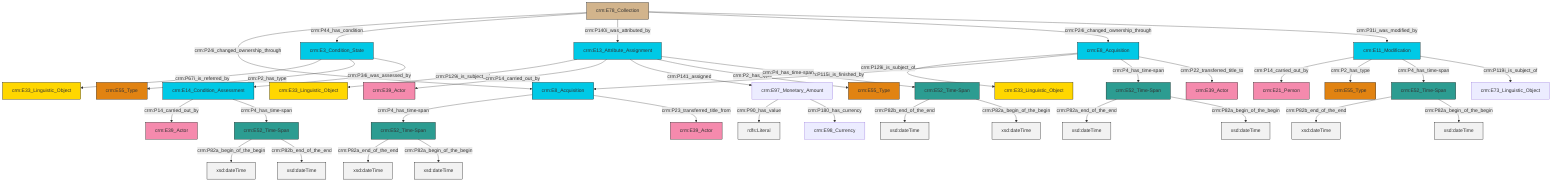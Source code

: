 graph TD
classDef Literal fill:#f2f2f2,stroke:#000000;
classDef CRM_Entity fill:#FFFFFF,stroke:#000000;
classDef Temporal_Entity fill:#00C9E6, stroke:#000000;
classDef Type fill:#E18312, stroke:#000000;
classDef Time-Span fill:#2C9C91, stroke:#000000;
classDef Appellation fill:#FFEB7F, stroke:#000000;
classDef Place fill:#008836, stroke:#000000;
classDef Persistent_Item fill:#B266B2, stroke:#000000;
classDef Conceptual_Object fill:#FFD700, stroke:#000000;
classDef Physical_Thing fill:#D2B48C, stroke:#000000;
classDef Actor fill:#f58aad, stroke:#000000;
classDef PC_Classes fill:#4ce600, stroke:#000000;
classDef Multi fill:#cccccc,stroke:#000000;

0["crm:E52_Time-Span"]:::Time-Span -->|crm:P82a_end_of_the_end| 1[xsd:dateTime]:::Literal
2["crm:E3_Condition_State"]:::Temporal_Entity -->|crm:P67i_is_referred_by| 3["crm:E33_Linguistic_Object"]:::Conceptual_Object
6["crm:E13_Attribute_Assignment"]:::Temporal_Entity -->|crm:P129i_is_subject_of| 7["crm:E33_Linguistic_Object"]:::Conceptual_Object
10["crm:E11_Modification"]:::Temporal_Entity -->|crm:P14_carried_out_by| 11["crm:E21_Person"]:::Actor
15["crm:E8_Acquisition"]:::Temporal_Entity -->|crm:P129i_is_subject_of| 16["crm:E33_Linguistic_Object"]:::Conceptual_Object
6["crm:E13_Attribute_Assignment"]:::Temporal_Entity -->|crm:P14_carried_out_by| 17["crm:E39_Actor"]:::Actor
8["crm:E52_Time-Span"]:::Time-Span -->|crm:P82b_end_of_the_end| 18[xsd:dateTime]:::Literal
10["crm:E11_Modification"]:::Temporal_Entity -->|crm:P2_has_type| 19["crm:E55_Type"]:::Type
20["crm:E52_Time-Span"]:::Time-Span -->|crm:P82a_begin_of_the_begin| 21[xsd:dateTime]:::Literal
15["crm:E8_Acquisition"]:::Temporal_Entity -->|crm:P115i_is_finished_by| 22["crm:E8_Acquisition"]:::Temporal_Entity
0["crm:E52_Time-Span"]:::Time-Span -->|crm:P82a_begin_of_the_begin| 23[xsd:dateTime]:::Literal
27["crm:E97_Monetary_Amount"]:::Default -->|crm:P90_has_value| 28[rdfs:Literal]:::Literal
29["crm:E52_Time-Span"]:::Time-Span -->|crm:P82b_end_of_the_end| 30[xsd:dateTime]:::Literal
22["crm:E8_Acquisition"]:::Temporal_Entity -->|crm:P4_has_time-span| 0["crm:E52_Time-Span"]:::Time-Span
10["crm:E11_Modification"]:::Temporal_Entity -->|crm:P4_has_time-span| 8["crm:E52_Time-Span"]:::Time-Span
29["crm:E52_Time-Span"]:::Time-Span -->|crm:P82a_begin_of_the_begin| 38[xsd:dateTime]:::Literal
10["crm:E11_Modification"]:::Temporal_Entity -->|crm:P119i_is_subject_of| 39["crm:E73_Linguistic_Object"]:::Default
2["crm:E3_Condition_State"]:::Temporal_Entity -->|crm:P2_has_type| 12["crm:E55_Type"]:::Type
15["crm:E8_Acquisition"]:::Temporal_Entity -->|crm:P4_has_time-span| 43["crm:E52_Time-Span"]:::Time-Span
20["crm:E52_Time-Span"]:::Time-Span -->|crm:P82b_end_of_the_end| 44[xsd:dateTime]:::Literal
48["crm:E78_Collection"]:::Physical_Thing -->|crm:P24i_changed_ownership_through| 22["crm:E8_Acquisition"]:::Temporal_Entity
48["crm:E78_Collection"]:::Physical_Thing -->|crm:P44_has_condition| 2["crm:E3_Condition_State"]:::Temporal_Entity
6["crm:E13_Attribute_Assignment"]:::Temporal_Entity -->|crm:P141_assigned| 27["crm:E97_Monetary_Amount"]:::Default
43["crm:E52_Time-Span"]:::Time-Span -->|crm:P82a_end_of_the_end| 49[xsd:dateTime]:::Literal
27["crm:E97_Monetary_Amount"]:::Default -->|crm:P180_has_currency| 45["crm:E98_Currency"]:::Default
48["crm:E78_Collection"]:::Physical_Thing -->|crm:P140i_was_attributed_by| 6["crm:E13_Attribute_Assignment"]:::Temporal_Entity
48["crm:E78_Collection"]:::Physical_Thing -->|crm:P24i_changed_ownership_through| 15["crm:E8_Acquisition"]:::Temporal_Entity
6["crm:E13_Attribute_Assignment"]:::Temporal_Entity -->|crm:P2_has_type| 4["crm:E55_Type"]:::Type
6["crm:E13_Attribute_Assignment"]:::Temporal_Entity -->|crm:P4_has_time-span| 29["crm:E52_Time-Span"]:::Time-Span
8["crm:E52_Time-Span"]:::Time-Span -->|crm:P82a_begin_of_the_begin| 56[xsd:dateTime]:::Literal
2["crm:E3_Condition_State"]:::Temporal_Entity -->|crm:P34i_was_assessed_by| 54["crm:E14_Condition_Assessment"]:::Temporal_Entity
54["crm:E14_Condition_Assessment"]:::Temporal_Entity -->|crm:P14_carried_out_by| 57["crm:E39_Actor"]:::Actor
54["crm:E14_Condition_Assessment"]:::Temporal_Entity -->|crm:P4_has_time-span| 20["crm:E52_Time-Span"]:::Time-Span
43["crm:E52_Time-Span"]:::Time-Span -->|crm:P82a_begin_of_the_begin| 60[xsd:dateTime]:::Literal
22["crm:E8_Acquisition"]:::Temporal_Entity -->|crm:P23_transferred_title_from| 31["crm:E39_Actor"]:::Actor
15["crm:E8_Acquisition"]:::Temporal_Entity -->|crm:P22_transferred_title_to| 34["crm:E39_Actor"]:::Actor
48["crm:E78_Collection"]:::Physical_Thing -->|crm:P31i_was_modified_by| 10["crm:E11_Modification"]:::Temporal_Entity